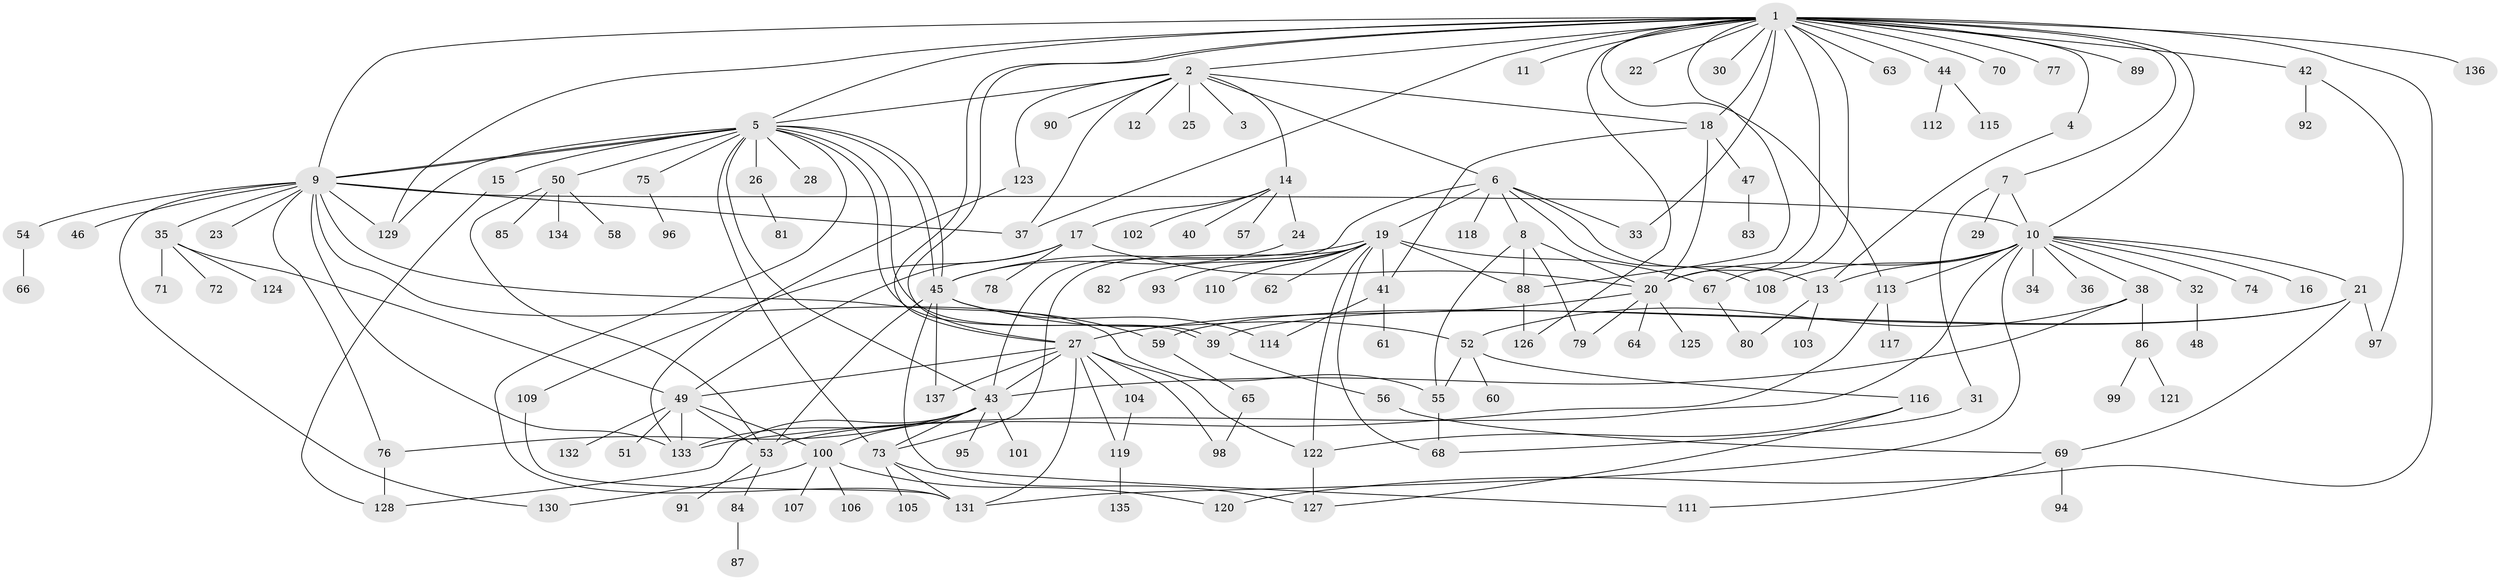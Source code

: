 // Generated by graph-tools (version 1.1) at 2025/49/03/09/25 03:49:47]
// undirected, 137 vertices, 210 edges
graph export_dot {
graph [start="1"]
  node [color=gray90,style=filled];
  1;
  2;
  3;
  4;
  5;
  6;
  7;
  8;
  9;
  10;
  11;
  12;
  13;
  14;
  15;
  16;
  17;
  18;
  19;
  20;
  21;
  22;
  23;
  24;
  25;
  26;
  27;
  28;
  29;
  30;
  31;
  32;
  33;
  34;
  35;
  36;
  37;
  38;
  39;
  40;
  41;
  42;
  43;
  44;
  45;
  46;
  47;
  48;
  49;
  50;
  51;
  52;
  53;
  54;
  55;
  56;
  57;
  58;
  59;
  60;
  61;
  62;
  63;
  64;
  65;
  66;
  67;
  68;
  69;
  70;
  71;
  72;
  73;
  74;
  75;
  76;
  77;
  78;
  79;
  80;
  81;
  82;
  83;
  84;
  85;
  86;
  87;
  88;
  89;
  90;
  91;
  92;
  93;
  94;
  95;
  96;
  97;
  98;
  99;
  100;
  101;
  102;
  103;
  104;
  105;
  106;
  107;
  108;
  109;
  110;
  111;
  112;
  113;
  114;
  115;
  116;
  117;
  118;
  119;
  120;
  121;
  122;
  123;
  124;
  125;
  126;
  127;
  128;
  129;
  130;
  131;
  132;
  133;
  134;
  135;
  136;
  137;
  1 -- 2;
  1 -- 4;
  1 -- 5;
  1 -- 7;
  1 -- 9;
  1 -- 10;
  1 -- 11;
  1 -- 18;
  1 -- 20;
  1 -- 22;
  1 -- 27;
  1 -- 27;
  1 -- 30;
  1 -- 33;
  1 -- 37;
  1 -- 42;
  1 -- 44;
  1 -- 63;
  1 -- 67;
  1 -- 70;
  1 -- 77;
  1 -- 88;
  1 -- 89;
  1 -- 113;
  1 -- 120;
  1 -- 126;
  1 -- 129;
  1 -- 136;
  2 -- 3;
  2 -- 5;
  2 -- 6;
  2 -- 12;
  2 -- 14;
  2 -- 18;
  2 -- 25;
  2 -- 37;
  2 -- 90;
  2 -- 123;
  4 -- 13;
  5 -- 9;
  5 -- 9;
  5 -- 15;
  5 -- 26;
  5 -- 28;
  5 -- 39;
  5 -- 39;
  5 -- 43;
  5 -- 45;
  5 -- 45;
  5 -- 50;
  5 -- 73;
  5 -- 75;
  5 -- 129;
  5 -- 131;
  6 -- 8;
  6 -- 13;
  6 -- 19;
  6 -- 33;
  6 -- 43;
  6 -- 108;
  6 -- 118;
  7 -- 10;
  7 -- 29;
  7 -- 31;
  8 -- 20;
  8 -- 55;
  8 -- 79;
  8 -- 88;
  9 -- 10;
  9 -- 23;
  9 -- 35;
  9 -- 37;
  9 -- 46;
  9 -- 54;
  9 -- 55;
  9 -- 59;
  9 -- 76;
  9 -- 129;
  9 -- 130;
  9 -- 133;
  10 -- 13;
  10 -- 16;
  10 -- 20;
  10 -- 21;
  10 -- 32;
  10 -- 34;
  10 -- 36;
  10 -- 38;
  10 -- 53;
  10 -- 74;
  10 -- 108;
  10 -- 113;
  10 -- 131;
  13 -- 80;
  13 -- 103;
  14 -- 17;
  14 -- 24;
  14 -- 40;
  14 -- 57;
  14 -- 102;
  15 -- 128;
  17 -- 20;
  17 -- 49;
  17 -- 78;
  17 -- 109;
  18 -- 20;
  18 -- 41;
  18 -- 47;
  19 -- 41;
  19 -- 45;
  19 -- 62;
  19 -- 67;
  19 -- 68;
  19 -- 73;
  19 -- 82;
  19 -- 88;
  19 -- 93;
  19 -- 110;
  19 -- 122;
  20 -- 27;
  20 -- 64;
  20 -- 79;
  20 -- 125;
  21 -- 39;
  21 -- 59;
  21 -- 69;
  21 -- 97;
  24 -- 45;
  26 -- 81;
  27 -- 43;
  27 -- 49;
  27 -- 98;
  27 -- 104;
  27 -- 119;
  27 -- 122;
  27 -- 131;
  27 -- 137;
  31 -- 68;
  32 -- 48;
  35 -- 49;
  35 -- 71;
  35 -- 72;
  35 -- 124;
  38 -- 43;
  38 -- 52;
  38 -- 86;
  39 -- 56;
  41 -- 61;
  41 -- 114;
  42 -- 92;
  42 -- 97;
  43 -- 73;
  43 -- 76;
  43 -- 95;
  43 -- 100;
  43 -- 101;
  43 -- 128;
  43 -- 133;
  44 -- 112;
  44 -- 115;
  45 -- 52;
  45 -- 53;
  45 -- 111;
  45 -- 114;
  45 -- 137;
  47 -- 83;
  49 -- 51;
  49 -- 53;
  49 -- 100;
  49 -- 132;
  49 -- 133;
  50 -- 53;
  50 -- 58;
  50 -- 85;
  50 -- 134;
  52 -- 55;
  52 -- 60;
  52 -- 116;
  53 -- 84;
  53 -- 91;
  54 -- 66;
  55 -- 68;
  56 -- 69;
  59 -- 65;
  65 -- 98;
  67 -- 80;
  69 -- 94;
  69 -- 111;
  73 -- 105;
  73 -- 127;
  73 -- 131;
  75 -- 96;
  76 -- 128;
  84 -- 87;
  86 -- 99;
  86 -- 121;
  88 -- 126;
  100 -- 106;
  100 -- 107;
  100 -- 120;
  100 -- 130;
  104 -- 119;
  109 -- 131;
  113 -- 117;
  113 -- 133;
  116 -- 122;
  116 -- 127;
  119 -- 135;
  122 -- 127;
  123 -- 133;
}
